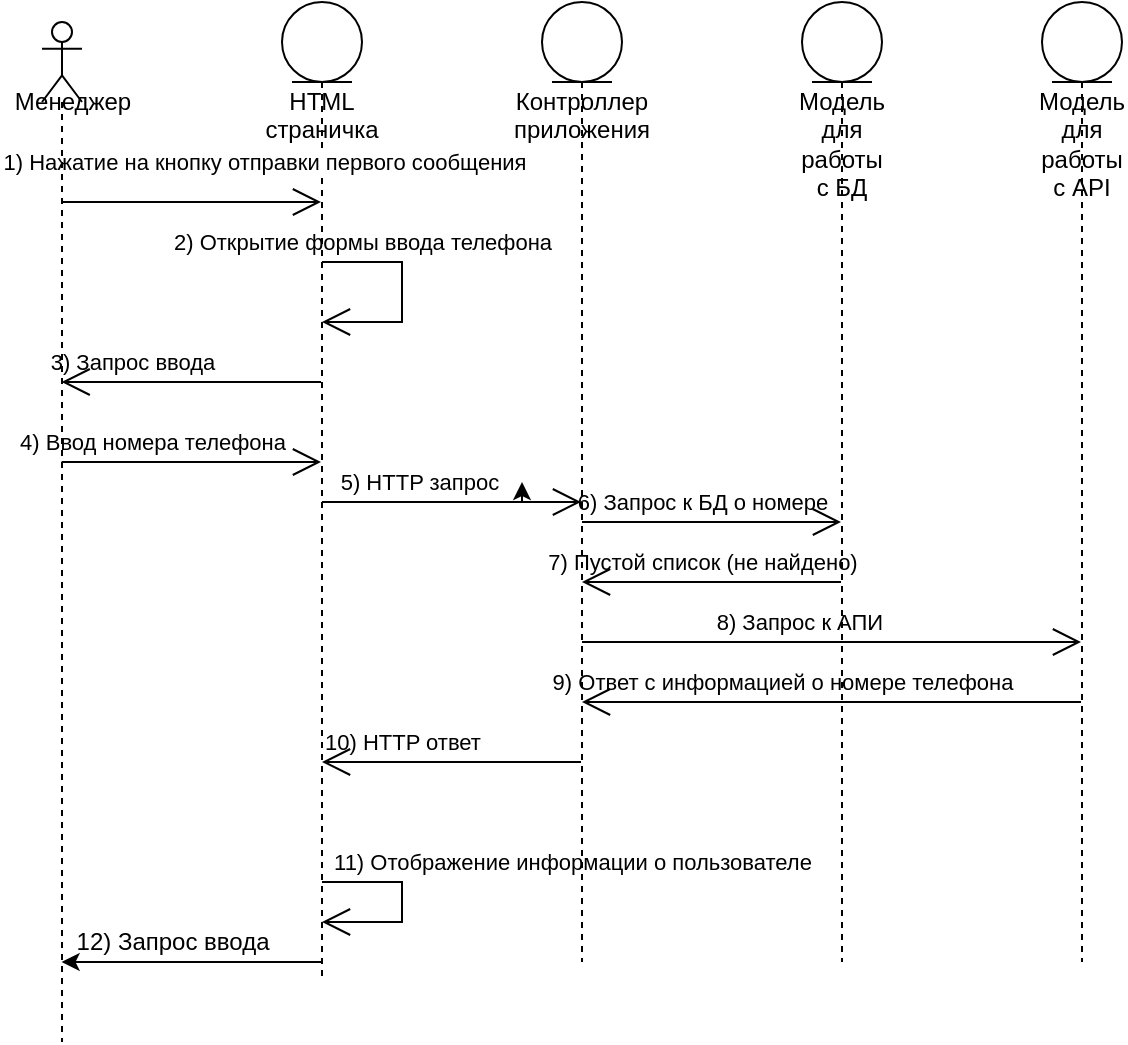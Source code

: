 <mxfile version="15.5.2" type="device"><diagram id="btgaplS0D86i82CJmsx4" name="Page-1"><mxGraphModel dx="981" dy="548" grid="1" gridSize="10" guides="1" tooltips="1" connect="1" arrows="1" fold="1" page="1" pageScale="1" pageWidth="827" pageHeight="1169" math="0" shadow="0"><root><mxCell id="0"/><mxCell id="1" parent="0"/><mxCell id="zRl2lg-PjFogiUMSxWwJ-2" value="HTML страничка" style="shape=umlLifeline;participant=umlEntity;perimeter=lifelinePerimeter;whiteSpace=wrap;html=1;container=1;collapsible=0;recursiveResize=0;verticalAlign=top;spacingTop=36;outlineConnect=0;" parent="1" vertex="1"><mxGeometry x="140" y="40" width="40" height="490" as="geometry"/></mxCell><mxCell id="zRl2lg-PjFogiUMSxWwJ-5" value="Контроллер приложения" style="shape=umlLifeline;participant=umlEntity;perimeter=lifelinePerimeter;whiteSpace=wrap;html=1;container=1;collapsible=0;recursiveResize=0;verticalAlign=top;spacingTop=36;outlineConnect=0;" parent="1" vertex="1"><mxGeometry x="270" y="40" width="40" height="480" as="geometry"/></mxCell><mxCell id="zRl2lg-PjFogiUMSxWwJ-6" value="Модель для работы с БД" style="shape=umlLifeline;participant=umlEntity;perimeter=lifelinePerimeter;whiteSpace=wrap;html=1;container=1;collapsible=0;recursiveResize=0;verticalAlign=top;spacingTop=36;outlineConnect=0;" parent="1" vertex="1"><mxGeometry x="400" y="40" width="40" height="480" as="geometry"/></mxCell><mxCell id="zRl2lg-PjFogiUMSxWwJ-7" value="Модель для работы с API" style="shape=umlLifeline;participant=umlEntity;perimeter=lifelinePerimeter;whiteSpace=wrap;html=1;container=1;collapsible=0;recursiveResize=0;verticalAlign=top;spacingTop=36;outlineConnect=0;" parent="1" vertex="1"><mxGeometry x="520" y="40" width="40" height="480" as="geometry"/></mxCell><mxCell id="zRl2lg-PjFogiUMSxWwJ-9" value="" style="endArrow=open;endFill=1;endSize=12;html=1;rounded=0;edgeStyle=orthogonalEdgeStyle;" parent="1" target="zRl2lg-PjFogiUMSxWwJ-2" edge="1"><mxGeometry width="160" relative="1" as="geometry"><mxPoint x="29.81" y="140" as="sourcePoint"/><mxPoint x="120" y="130" as="targetPoint"/><Array as="points"><mxPoint x="110" y="140"/><mxPoint x="110" y="140"/></Array></mxGeometry></mxCell><mxCell id="zRl2lg-PjFogiUMSxWwJ-10" value="1) Нажатие на кнопку отправки первого сообщения" style="edgeLabel;html=1;align=center;verticalAlign=middle;resizable=0;points=[];" parent="zRl2lg-PjFogiUMSxWwJ-9" vertex="1" connectable="0"><mxGeometry x="0.254" y="-2" relative="1" as="geometry"><mxPoint x="19" y="-22" as="offset"/></mxGeometry></mxCell><mxCell id="zRl2lg-PjFogiUMSxWwJ-11" value="" style="endArrow=open;endFill=1;endSize=12;html=1;rounded=0;edgeStyle=orthogonalEdgeStyle;" parent="1" source="zRl2lg-PjFogiUMSxWwJ-2" target="zRl2lg-PjFogiUMSxWwJ-2" edge="1"><mxGeometry width="160" relative="1" as="geometry"><mxPoint x="200" y="190" as="sourcePoint"/><mxPoint x="360" y="190" as="targetPoint"/><Array as="points"><mxPoint x="200" y="170"/><mxPoint x="200" y="200"/></Array></mxGeometry></mxCell><mxCell id="zRl2lg-PjFogiUMSxWwJ-14" value="2) Открытие формы ввода телефона" style="text;html=1;align=center;verticalAlign=middle;resizable=0;points=[];autosize=1;strokeColor=none;fillColor=none;fontSize=11;" parent="1" vertex="1"><mxGeometry x="80" y="150" width="200" height="20" as="geometry"/></mxCell><mxCell id="zRl2lg-PjFogiUMSxWwJ-15" value="" style="endArrow=open;endFill=1;endSize=12;html=1;rounded=0;edgeStyle=orthogonalEdgeStyle;" parent="1" source="zRl2lg-PjFogiUMSxWwJ-2" edge="1"><mxGeometry width="160" relative="1" as="geometry"><mxPoint x="300.024" y="235.0" as="sourcePoint"/><mxPoint x="29.81" y="230" as="targetPoint"/><Array as="points"><mxPoint x="100" y="230"/><mxPoint x="100" y="230"/></Array></mxGeometry></mxCell><mxCell id="zRl2lg-PjFogiUMSxWwJ-16" value="3) Запрос ввода" style="text;html=1;align=center;verticalAlign=middle;resizable=0;points=[];autosize=1;strokeColor=none;fillColor=none;fontSize=11;" parent="1" vertex="1"><mxGeometry x="15" y="210" width="100" height="20" as="geometry"/></mxCell><mxCell id="zRl2lg-PjFogiUMSxWwJ-17" value="" style="endArrow=open;endFill=1;endSize=12;html=1;rounded=0;edgeStyle=orthogonalEdgeStyle;" parent="1" target="zRl2lg-PjFogiUMSxWwJ-2" edge="1"><mxGeometry width="160" relative="1" as="geometry"><mxPoint x="29.81" y="270" as="sourcePoint"/><mxPoint x="40.024" y="240" as="targetPoint"/><Array as="points"><mxPoint x="90" y="270"/><mxPoint x="90" y="270"/></Array></mxGeometry></mxCell><mxCell id="zRl2lg-PjFogiUMSxWwJ-18" value="4) Ввод номера телефона" style="text;html=1;align=center;verticalAlign=middle;resizable=0;points=[];autosize=1;strokeColor=none;fillColor=none;fontSize=11;" parent="1" vertex="1"><mxGeometry y="250" width="150" height="20" as="geometry"/></mxCell><mxCell id="zRl2lg-PjFogiUMSxWwJ-19" value="" style="endArrow=open;endFill=1;endSize=12;html=1;rounded=0;edgeStyle=orthogonalEdgeStyle;" parent="1" source="zRl2lg-PjFogiUMSxWwJ-2" target="zRl2lg-PjFogiUMSxWwJ-5" edge="1"><mxGeometry width="160" relative="1" as="geometry"><mxPoint x="40.024" y="280" as="sourcePoint"/><mxPoint x="289.5" y="290" as="targetPoint"/><Array as="points"><mxPoint x="220" y="290"/><mxPoint x="220" y="290"/></Array></mxGeometry></mxCell><mxCell id="zRl2lg-PjFogiUMSxWwJ-21" value="" style="endArrow=open;endFill=1;endSize=12;html=1;rounded=0;edgeStyle=orthogonalEdgeStyle;" parent="1" source="zRl2lg-PjFogiUMSxWwJ-5" target="zRl2lg-PjFogiUMSxWwJ-6" edge="1"><mxGeometry width="160" relative="1" as="geometry"><mxPoint x="300.024" y="310" as="sourcePoint"/><mxPoint x="560" y="260" as="targetPoint"/><Array as="points"><mxPoint x="350" y="300"/><mxPoint x="350" y="300"/></Array></mxGeometry></mxCell><mxCell id="zRl2lg-PjFogiUMSxWwJ-22" value="5) HTTP запрос&amp;nbsp;" style="text;html=1;align=center;verticalAlign=middle;resizable=0;points=[];autosize=1;strokeColor=none;fillColor=none;fontSize=11;" parent="1" vertex="1"><mxGeometry x="160" y="270" width="100" height="20" as="geometry"/></mxCell><mxCell id="zRl2lg-PjFogiUMSxWwJ-25" value="" style="edgeStyle=orthogonalEdgeStyle;rounded=0;orthogonalLoop=1;jettySize=auto;html=1;fontSize=11;" parent="1" source="zRl2lg-PjFogiUMSxWwJ-24" target="zRl2lg-PjFogiUMSxWwJ-22" edge="1"><mxGeometry relative="1" as="geometry"/></mxCell><mxCell id="zRl2lg-PjFogiUMSxWwJ-24" value="6) Запрос к БД о номере" style="text;html=1;align=center;verticalAlign=middle;resizable=0;points=[];autosize=1;strokeColor=none;fillColor=none;fontSize=11;" parent="1" vertex="1"><mxGeometry x="280" y="280" width="140" height="20" as="geometry"/></mxCell><mxCell id="zRl2lg-PjFogiUMSxWwJ-26" value="" style="endArrow=open;endFill=1;endSize=12;html=1;rounded=0;edgeStyle=orthogonalEdgeStyle;" parent="1" source="zRl2lg-PjFogiUMSxWwJ-6" target="zRl2lg-PjFogiUMSxWwJ-5" edge="1"><mxGeometry width="160" relative="1" as="geometry"><mxPoint x="380" y="320" as="sourcePoint"/><mxPoint x="509" y="320" as="targetPoint"/><Array as="points"><mxPoint x="360" y="330"/><mxPoint x="360" y="330"/></Array></mxGeometry></mxCell><mxCell id="zRl2lg-PjFogiUMSxWwJ-27" value="7) Пустой список (не найдено)" style="text;html=1;align=center;verticalAlign=middle;resizable=0;points=[];autosize=1;strokeColor=none;fillColor=none;fontSize=11;" parent="1" vertex="1"><mxGeometry x="265" y="310" width="170" height="20" as="geometry"/></mxCell><mxCell id="zRl2lg-PjFogiUMSxWwJ-28" value="" style="endArrow=open;endFill=1;endSize=12;html=1;rounded=0;edgeStyle=orthogonalEdgeStyle;" parent="1" source="zRl2lg-PjFogiUMSxWwJ-5" target="zRl2lg-PjFogiUMSxWwJ-7" edge="1"><mxGeometry width="160" relative="1" as="geometry"><mxPoint x="290.524" y="350" as="sourcePoint"/><mxPoint x="420" y="350" as="targetPoint"/><Array as="points"><mxPoint x="410" y="360"/><mxPoint x="410" y="360"/></Array></mxGeometry></mxCell><mxCell id="zRl2lg-PjFogiUMSxWwJ-29" value="8) Запрос к АПИ&amp;nbsp;" style="text;html=1;align=center;verticalAlign=middle;resizable=0;points=[];autosize=1;strokeColor=none;fillColor=none;fontSize=11;" parent="1" vertex="1"><mxGeometry x="350" y="340" width="100" height="20" as="geometry"/></mxCell><mxCell id="zRl2lg-PjFogiUMSxWwJ-30" value="" style="endArrow=open;endFill=1;endSize=12;html=1;rounded=0;edgeStyle=orthogonalEdgeStyle;" parent="1" source="zRl2lg-PjFogiUMSxWwJ-7" target="zRl2lg-PjFogiUMSxWwJ-5" edge="1"><mxGeometry width="160" relative="1" as="geometry"><mxPoint x="300.024" y="370" as="sourcePoint"/><mxPoint x="300" y="480" as="targetPoint"/><Array as="points"><mxPoint x="430" y="390"/><mxPoint x="430" y="390"/></Array></mxGeometry></mxCell><mxCell id="zRl2lg-PjFogiUMSxWwJ-31" value="9) Ответ с информацией о номере телефона" style="text;html=1;align=center;verticalAlign=middle;resizable=0;points=[];autosize=1;strokeColor=none;fillColor=none;fontSize=11;" parent="1" vertex="1"><mxGeometry x="265" y="370" width="250" height="20" as="geometry"/></mxCell><mxCell id="zRl2lg-PjFogiUMSxWwJ-32" value="" style="endArrow=open;endFill=1;endSize=12;html=1;rounded=0;edgeStyle=orthogonalEdgeStyle;" parent="1" source="zRl2lg-PjFogiUMSxWwJ-5" target="zRl2lg-PjFogiUMSxWwJ-2" edge="1"><mxGeometry width="160" relative="1" as="geometry"><mxPoint x="549.5" y="400" as="sourcePoint"/><mxPoint x="299.929" y="400" as="targetPoint"/><Array as="points"><mxPoint x="230" y="420"/><mxPoint x="230" y="420"/></Array></mxGeometry></mxCell><mxCell id="zRl2lg-PjFogiUMSxWwJ-33" value="10) HTTP ответ" style="text;html=1;align=center;verticalAlign=middle;resizable=0;points=[];autosize=1;strokeColor=none;fillColor=none;fontSize=11;" parent="1" vertex="1"><mxGeometry x="155" y="400" width="90" height="20" as="geometry"/></mxCell><mxCell id="zRl2lg-PjFogiUMSxWwJ-34" value="" style="endArrow=open;endFill=1;endSize=12;html=1;rounded=0;edgeStyle=orthogonalEdgeStyle;" parent="1" source="zRl2lg-PjFogiUMSxWwJ-2" target="zRl2lg-PjFogiUMSxWwJ-2" edge="1"><mxGeometry width="160" relative="1" as="geometry"><mxPoint x="299.5" y="430" as="sourcePoint"/><mxPoint x="169.929" y="430" as="targetPoint"/><Array as="points"><mxPoint x="200" y="480"/><mxPoint x="200" y="500"/></Array></mxGeometry></mxCell><mxCell id="zRl2lg-PjFogiUMSxWwJ-35" value="11) Отображение информации о пользователе" style="text;html=1;align=center;verticalAlign=middle;resizable=0;points=[];autosize=1;strokeColor=none;fillColor=none;fontSize=11;" parent="1" vertex="1"><mxGeometry x="160" y="460" width="250" height="20" as="geometry"/></mxCell><mxCell id="X9h09BW9VhsF7nWnZUbD-1" value="" style="endArrow=classic;html=1;rounded=0;" edge="1" parent="1" source="zRl2lg-PjFogiUMSxWwJ-2"><mxGeometry width="50" height="50" relative="1" as="geometry"><mxPoint x="330" y="330" as="sourcePoint"/><mxPoint x="29.81" y="520" as="targetPoint"/><Array as="points"><mxPoint x="80" y="520"/></Array></mxGeometry></mxCell><mxCell id="X9h09BW9VhsF7nWnZUbD-2" value="12) Запрос ввода" style="text;html=1;align=center;verticalAlign=middle;resizable=0;points=[];autosize=1;strokeColor=none;fillColor=none;" vertex="1" parent="1"><mxGeometry x="30" y="500" width="110" height="20" as="geometry"/></mxCell><mxCell id="X9h09BW9VhsF7nWnZUbD-4" value="" style="shape=umlLifeline;participant=umlActor;perimeter=lifelinePerimeter;whiteSpace=wrap;html=1;container=1;collapsible=0;recursiveResize=0;verticalAlign=top;spacingTop=36;outlineConnect=0;" vertex="1" parent="1"><mxGeometry x="20" y="50" width="20" height="510" as="geometry"/></mxCell><mxCell id="X9h09BW9VhsF7nWnZUbD-5" value="Менеджер" style="text;html=1;align=center;verticalAlign=middle;resizable=0;points=[];autosize=1;strokeColor=none;fillColor=none;" vertex="1" parent="1"><mxGeometry y="80" width="70" height="20" as="geometry"/></mxCell></root></mxGraphModel></diagram></mxfile>